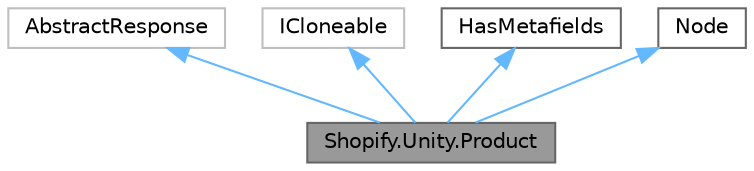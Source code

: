 digraph "Shopify.Unity.Product"
{
 // LATEX_PDF_SIZE
  bgcolor="transparent";
  edge [fontname=Helvetica,fontsize=10,labelfontname=Helvetica,labelfontsize=10];
  node [fontname=Helvetica,fontsize=10,shape=box,height=0.2,width=0.4];
  Node1 [id="Node000001",label="Shopify.Unity.Product",height=0.2,width=0.4,color="gray40", fillcolor="grey60", style="filled", fontcolor="black",tooltip="A product represents an individual item for sale in a Shopify store. Products are often physical,..."];
  Node2 -> Node1 [id="edge1_Node000001_Node000002",dir="back",color="steelblue1",style="solid",tooltip=" "];
  Node2 [id="Node000002",label="AbstractResponse",height=0.2,width=0.4,color="grey75", fillcolor="white", style="filled",URL="$class_shopify_1_1_unity_1_1_s_d_k_1_1_abstract_response.html",tooltip=" "];
  Node3 -> Node1 [id="edge2_Node000001_Node000003",dir="back",color="steelblue1",style="solid",tooltip=" "];
  Node3 [id="Node000003",label="ICloneable",height=0.2,width=0.4,color="grey75", fillcolor="white", style="filled",tooltip=" "];
  Node4 -> Node1 [id="edge3_Node000001_Node000004",dir="back",color="steelblue1",style="solid",tooltip=" "];
  Node4 [id="Node000004",label="HasMetafields",height=0.2,width=0.4,color="gray40", fillcolor="white", style="filled",URL="$interface_shopify_1_1_unity_1_1_has_metafields.html",tooltip="Represents information about the metafields associated to the specified resource."];
  Node5 -> Node1 [id="edge4_Node000001_Node000005",dir="back",color="steelblue1",style="solid",tooltip=" "];
  Node5 [id="Node000005",label="Node",height=0.2,width=0.4,color="gray40", fillcolor="white", style="filled",URL="$interface_shopify_1_1_unity_1_1_node.html",tooltip="An object with an ID to support global identification."];
}
